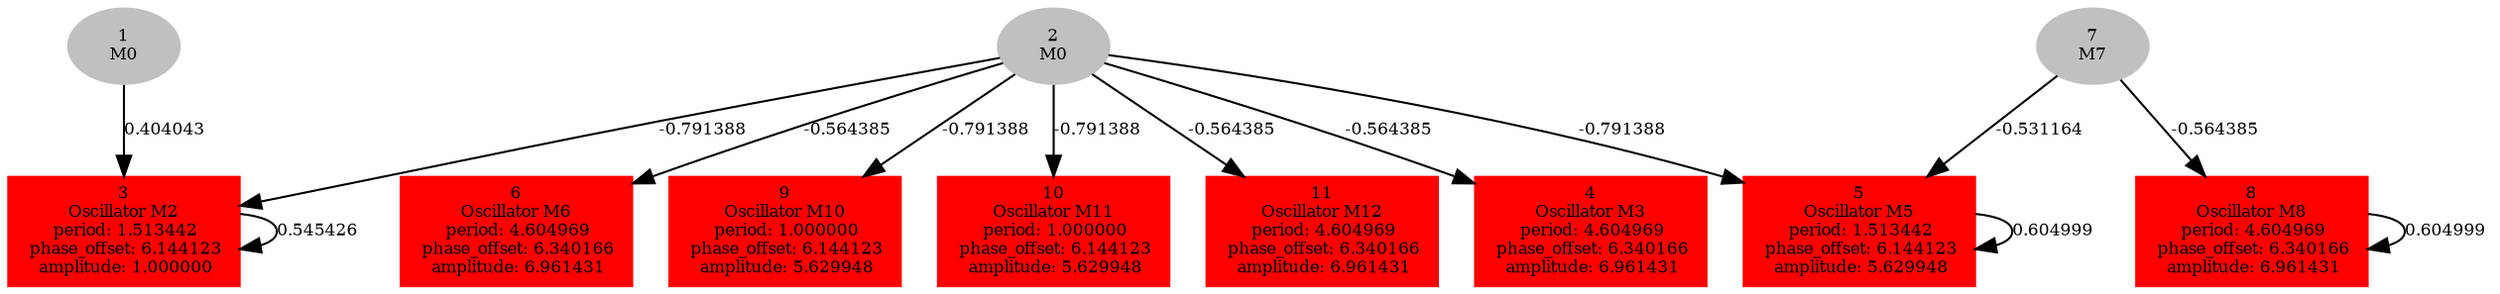  digraph g{ forcelabels=true;
1[label=<1<BR/>M0>,color="grey",style=filled,fontsize=8];
2[label=<2<BR/>M0>,color="grey",style=filled,fontsize=8];
3 [label=<3<BR />Oscillator M2<BR /> period: 1.513442<BR /> phase_offset: 6.144123<BR /> amplitude: 1.000000>, shape=box,color=red,style=filled,fontsize=8];4 [label=<4<BR />Oscillator M3<BR /> period: 4.604969<BR /> phase_offset: 6.340166<BR /> amplitude: 6.961431>, shape=box,color=red,style=filled,fontsize=8];5 [label=<5<BR />Oscillator M5<BR /> period: 1.513442<BR /> phase_offset: 6.144123<BR /> amplitude: 5.629948>, shape=box,color=red,style=filled,fontsize=8];6 [label=<6<BR />Oscillator M6<BR /> period: 4.604969<BR /> phase_offset: 6.340166<BR /> amplitude: 6.961431>, shape=box,color=red,style=filled,fontsize=8];7[label=<7<BR/>M7>,color="grey",style=filled,fontsize=8];
8 [label=<8<BR />Oscillator M8<BR /> period: 4.604969<BR /> phase_offset: 6.340166<BR /> amplitude: 6.961431>, shape=box,color=red,style=filled,fontsize=8];9 [label=<9<BR />Oscillator M10<BR /> period: 1.000000<BR /> phase_offset: 6.144123<BR /> amplitude: 5.629948>, shape=box,color=red,style=filled,fontsize=8];10 [label=<10<BR />Oscillator M11<BR /> period: 1.000000<BR /> phase_offset: 6.144123<BR /> amplitude: 5.629948>, shape=box,color=red,style=filled,fontsize=8];11 [label=<11<BR />Oscillator M12<BR /> period: 4.604969<BR /> phase_offset: 6.340166<BR /> amplitude: 6.961431>, shape=box,color=red,style=filled,fontsize=8];1 -> 3[label="0.404043 ",fontsize="8"];
2 -> 3[label="-0.791388 ",fontsize="8"];
2 -> 4[label="-0.564385 ",fontsize="8"];
2 -> 5[label="-0.791388 ",fontsize="8"];
2 -> 6[label="-0.564385 ",fontsize="8"];
2 -> 9[label="-0.791388 ",fontsize="8"];
2 -> 10[label="-0.791388 ",fontsize="8"];
2 -> 11[label="-0.564385 ",fontsize="8"];
3 -> 3[label="0.545426 ",fontsize="8"];
5 -> 5[label="0.604999 ",fontsize="8"];
7 -> 5[label="-0.531164 ",fontsize="8"];
7 -> 8[label="-0.564385 ",fontsize="8"];
8 -> 8[label="0.604999 ",fontsize="8"];
 }
